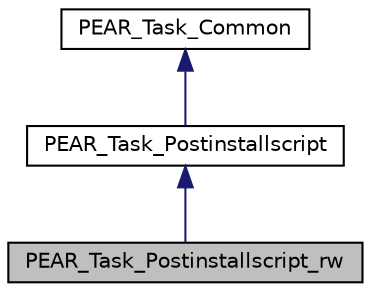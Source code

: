 digraph "PEAR_Task_Postinstallscript_rw"
{
 // LATEX_PDF_SIZE
  edge [fontname="Helvetica",fontsize="10",labelfontname="Helvetica",labelfontsize="10"];
  node [fontname="Helvetica",fontsize="10",shape=record];
  Node1 [label="PEAR_Task_Postinstallscript_rw",height=0.2,width=0.4,color="black", fillcolor="grey75", style="filled", fontcolor="black",tooltip=" "];
  Node2 -> Node1 [dir="back",color="midnightblue",fontsize="10",style="solid"];
  Node2 [label="PEAR_Task_Postinstallscript",height=0.2,width=0.4,color="black", fillcolor="white", style="filled",URL="$classPEAR__Task__Postinstallscript.html",tooltip=" "];
  Node3 -> Node2 [dir="back",color="midnightblue",fontsize="10",style="solid"];
  Node3 [label="PEAR_Task_Common",height=0.2,width=0.4,color="black", fillcolor="white", style="filled",URL="$classPEAR__Task__Common.html",tooltip=" "];
}
